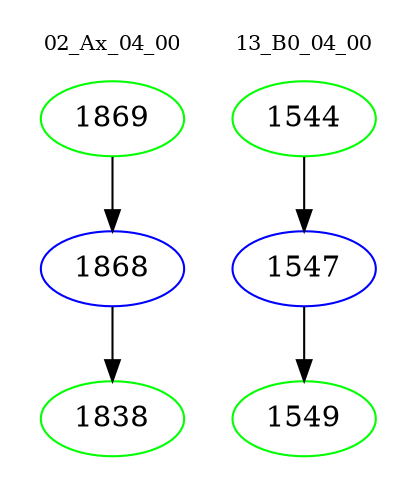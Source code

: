 digraph{
subgraph cluster_0 {
color = white
label = "02_Ax_04_00";
fontsize=10;
T0_1869 [label="1869", color="green"]
T0_1869 -> T0_1868 [color="black"]
T0_1868 [label="1868", color="blue"]
T0_1868 -> T0_1838 [color="black"]
T0_1838 [label="1838", color="green"]
}
subgraph cluster_1 {
color = white
label = "13_B0_04_00";
fontsize=10;
T1_1544 [label="1544", color="green"]
T1_1544 -> T1_1547 [color="black"]
T1_1547 [label="1547", color="blue"]
T1_1547 -> T1_1549 [color="black"]
T1_1549 [label="1549", color="green"]
}
}

